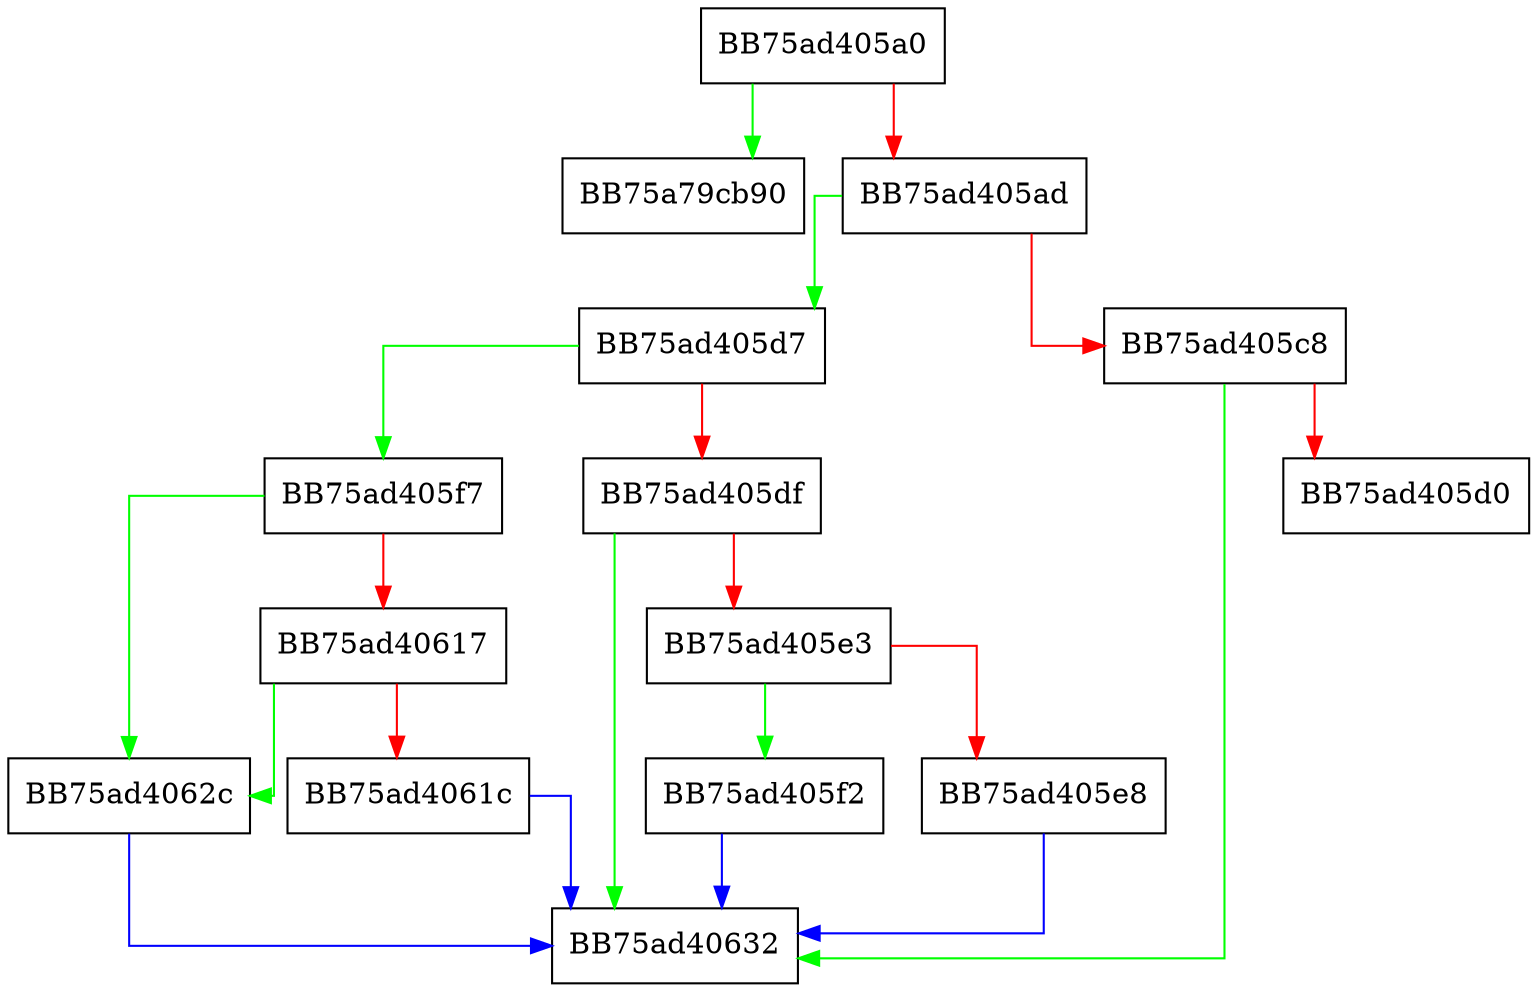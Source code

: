 digraph floorf {
  node [shape="box"];
  graph [splines=ortho];
  BB75ad405a0 -> BB75a79cb90 [color="green"];
  BB75ad405a0 -> BB75ad405ad [color="red"];
  BB75ad405ad -> BB75ad405d7 [color="green"];
  BB75ad405ad -> BB75ad405c8 [color="red"];
  BB75ad405c8 -> BB75ad40632 [color="green"];
  BB75ad405c8 -> BB75ad405d0 [color="red"];
  BB75ad405d7 -> BB75ad405f7 [color="green"];
  BB75ad405d7 -> BB75ad405df [color="red"];
  BB75ad405df -> BB75ad40632 [color="green"];
  BB75ad405df -> BB75ad405e3 [color="red"];
  BB75ad405e3 -> BB75ad405f2 [color="green"];
  BB75ad405e3 -> BB75ad405e8 [color="red"];
  BB75ad405e8 -> BB75ad40632 [color="blue"];
  BB75ad405f2 -> BB75ad40632 [color="blue"];
  BB75ad405f7 -> BB75ad4062c [color="green"];
  BB75ad405f7 -> BB75ad40617 [color="red"];
  BB75ad40617 -> BB75ad4062c [color="green"];
  BB75ad40617 -> BB75ad4061c [color="red"];
  BB75ad4061c -> BB75ad40632 [color="blue"];
  BB75ad4062c -> BB75ad40632 [color="blue"];
}